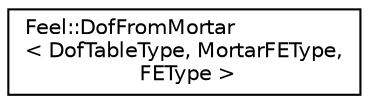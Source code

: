 digraph "Graphical Class Hierarchy"
{
 // LATEX_PDF_SIZE
  edge [fontname="Helvetica",fontsize="10",labelfontname="Helvetica",labelfontsize="10"];
  node [fontname="Helvetica",fontsize="10",shape=record];
  rankdir="LR";
  Node0 [label="Feel::DofFromMortar\l\< DofTableType, MortarFEType,\l FEType \>",height=0.2,width=0.4,color="black", fillcolor="white", style="filled",URL="$classFeel_1_1DofFromMortar.html",tooltip="local dof contribution from a mortar element"];
}
